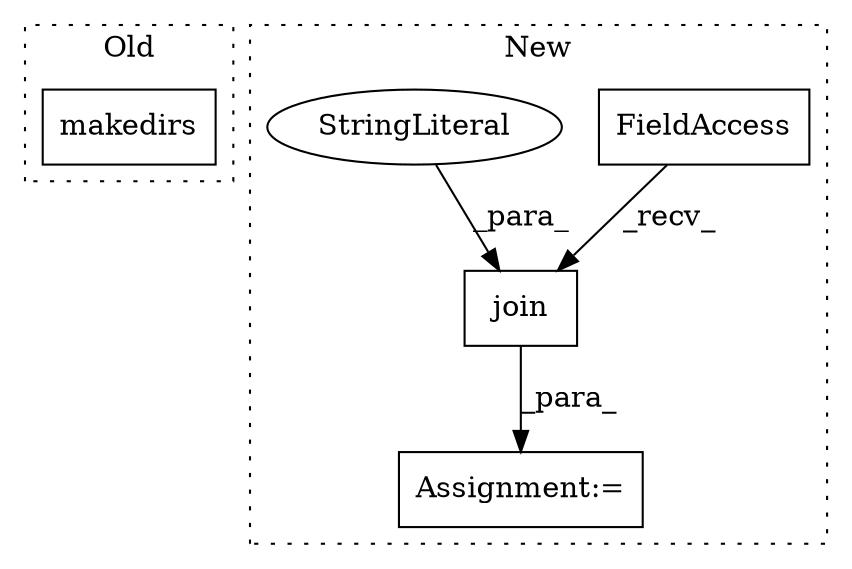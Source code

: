 digraph G {
subgraph cluster0 {
1 [label="makedirs" a="32" s="9736,9781" l="9,1" shape="box"];
label = "Old";
style="dotted";
}
subgraph cluster1 {
2 [label="join" a="32" s="11008,11054" l="5,1" shape="box"];
3 [label="Assignment:=" a="7" s="10999" l="1" shape="box"];
4 [label="FieldAccess" a="22" s="11000" l="7" shape="box"];
5 [label="StringLiteral" a="45" s="11026" l="7" shape="ellipse"];
label = "New";
style="dotted";
}
2 -> 3 [label="_para_"];
4 -> 2 [label="_recv_"];
5 -> 2 [label="_para_"];
}